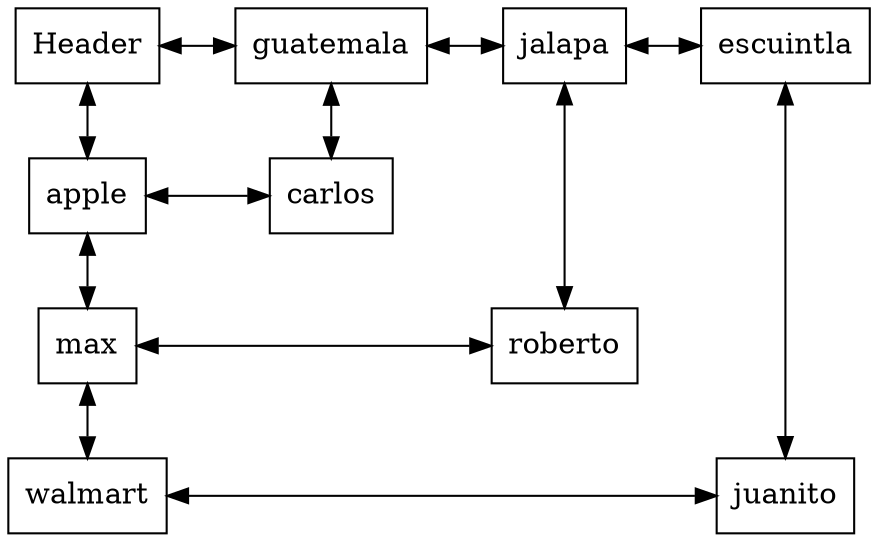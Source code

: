 digraph g{
rankdir = TB;
node [shape=rectangle, height=0.5, width=0.5];
graph[ nodesep = 0.5];
node0 [label="Header"];
guatemala[label="guatemala"]
jalapa[label="jalapa"]
escuintla[label="escuintla"]
node0->guatemala[dir=both];
guatemala->jalapa[dir=both];
jalapa->escuintla[dir=both];
apple[label="apple"]
max[label="max"]
walmart[label="walmart"]
node0->apple[dir=both];
apple->max[dir=both];
max->walmart[dir=both];
carlos[label="carlos"]
apple->carlos[constraint=false, dir=both];
{rank=same; apple; carlos;}
guatemala->carlos[dir=both]
carlos[label="carlos"]
carlos[label="carlos"]
roberto[label="roberto"]
max->roberto[constraint=false, dir=both];
{rank=same; max; roberto;}
jalapa->roberto[dir=both]
roberto[label="roberto"]
roberto[label="roberto"]
juanito[label="juanito"]
walmart->juanito[constraint=false, dir=both];
{rank=same; walmart; juanito;}
escuintla->juanito[dir=both]
juanito[label="juanito"]
juanito[label="juanito"]
{rank=same; node0; guatemala; jalapa; escuintla;}}